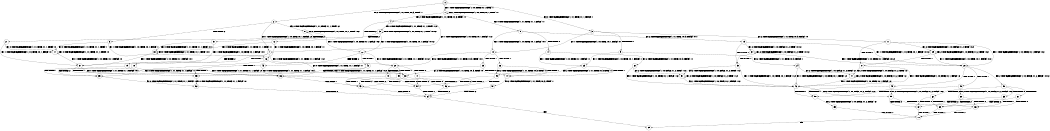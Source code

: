 digraph BCG {
size = "7, 10.5";
center = TRUE;
node [shape = circle];
0 [peripheries = 2];
0 -> 1 [label = "EX !1 !ATOMIC_EXCH_BRANCH (1, +0, TRUE, +0, 1, TRUE) !::"];
0 -> 2 [label = "EX !2 !ATOMIC_EXCH_BRANCH (1, +1, TRUE, +0, 3, TRUE) !::"];
0 -> 3 [label = "EX !0 !ATOMIC_EXCH_BRANCH (1, +1, TRUE, +1, 1, FALSE) !::"];
1 -> 4 [label = "EX !2 !ATOMIC_EXCH_BRANCH (1, +1, TRUE, +0, 3, TRUE) !:1:"];
1 -> 5 [label = "EX !0 !ATOMIC_EXCH_BRANCH (1, +1, TRUE, +1, 1, FALSE) !:1:"];
1 -> 1 [label = "EX !1 !ATOMIC_EXCH_BRANCH (1, +0, TRUE, +0, 1, TRUE) !:1:"];
2 -> 6 [label = "TERMINATE !2"];
2 -> 7 [label = "EX !1 !ATOMIC_EXCH_BRANCH (1, +0, TRUE, +0, 1, FALSE) !:2:"];
2 -> 8 [label = "EX !0 !ATOMIC_EXCH_BRANCH (1, +1, TRUE, +1, 1, TRUE) !:2:"];
3 -> 9 [label = "TERMINATE !0"];
3 -> 10 [label = "EX !1 !ATOMIC_EXCH_BRANCH (1, +0, TRUE, +0, 1, FALSE) !:0:"];
3 -> 11 [label = "EX !2 !ATOMIC_EXCH_BRANCH (1, +1, TRUE, +0, 3, FALSE) !:0:"];
4 -> 12 [label = "TERMINATE !2"];
4 -> 13 [label = "EX !0 !ATOMIC_EXCH_BRANCH (1, +1, TRUE, +1, 1, TRUE) !:1:2:"];
4 -> 7 [label = "EX !1 !ATOMIC_EXCH_BRANCH (1, +0, TRUE, +0, 1, FALSE) !:1:2:"];
5 -> 14 [label = "TERMINATE !0"];
5 -> 15 [label = "EX !2 !ATOMIC_EXCH_BRANCH (1, +1, TRUE, +0, 3, FALSE) !:0:1:"];
5 -> 10 [label = "EX !1 !ATOMIC_EXCH_BRANCH (1, +0, TRUE, +0, 1, FALSE) !:0:1:"];
6 -> 16 [label = "EX !1 !ATOMIC_EXCH_BRANCH (1, +0, TRUE, +0, 1, FALSE) !::"];
6 -> 17 [label = "EX !0 !ATOMIC_EXCH_BRANCH (1, +1, TRUE, +1, 1, TRUE) !::"];
7 -> 18 [label = "TERMINATE !1"];
7 -> 19 [label = "TERMINATE !2"];
7 -> 20 [label = "EX !0 !ATOMIC_EXCH_BRANCH (1, +1, TRUE, +1, 1, FALSE) !:1:2:"];
8 -> 21 [label = "TERMINATE !2"];
8 -> 22 [label = "EX !1 !ATOMIC_EXCH_BRANCH (1, +0, TRUE, +0, 1, FALSE) !:0:2:"];
8 -> 8 [label = "EX !0 !ATOMIC_EXCH_BRANCH (1, +1, TRUE, +1, 1, TRUE) !:0:2:"];
9 -> 23 [label = "EX !1 !ATOMIC_EXCH_BRANCH (1, +0, TRUE, +0, 1, FALSE) !::"];
9 -> 24 [label = "EX !2 !ATOMIC_EXCH_BRANCH (1, +1, TRUE, +0, 3, FALSE) !::"];
10 -> 25 [label = "TERMINATE !1"];
10 -> 26 [label = "TERMINATE !0"];
10 -> 20 [label = "EX !2 !ATOMIC_EXCH_BRANCH (1, +1, TRUE, +0, 3, TRUE) !:0:1:"];
11 -> 27 [label = "TERMINATE !0"];
11 -> 28 [label = "EX !1 !ATOMIC_EXCH_BRANCH (1, +0, TRUE, +0, 1, FALSE) !:0:2:"];
11 -> 29 [label = "EX !2 !ATOMIC_EXCH_BRANCH (1, +0, FALSE, +1, 2, TRUE) !:0:2:"];
12 -> 16 [label = "EX !1 !ATOMIC_EXCH_BRANCH (1, +0, TRUE, +0, 1, FALSE) !:1:"];
12 -> 30 [label = "EX !0 !ATOMIC_EXCH_BRANCH (1, +1, TRUE, +1, 1, TRUE) !:1:"];
13 -> 31 [label = "TERMINATE !2"];
13 -> 22 [label = "EX !1 !ATOMIC_EXCH_BRANCH (1, +0, TRUE, +0, 1, FALSE) !:0:1:2:"];
13 -> 13 [label = "EX !0 !ATOMIC_EXCH_BRANCH (1, +1, TRUE, +1, 1, TRUE) !:0:1:2:"];
14 -> 23 [label = "EX !1 !ATOMIC_EXCH_BRANCH (1, +0, TRUE, +0, 1, FALSE) !:1:"];
14 -> 32 [label = "EX !2 !ATOMIC_EXCH_BRANCH (1, +1, TRUE, +0, 3, FALSE) !:1:"];
15 -> 33 [label = "TERMINATE !0"];
15 -> 34 [label = "EX !2 !ATOMIC_EXCH_BRANCH (1, +0, FALSE, +1, 2, TRUE) !:0:1:2:"];
15 -> 28 [label = "EX !1 !ATOMIC_EXCH_BRANCH (1, +0, TRUE, +0, 1, FALSE) !:0:1:2:"];
16 -> 35 [label = "TERMINATE !1"];
16 -> 36 [label = "EX !0 !ATOMIC_EXCH_BRANCH (1, +1, TRUE, +1, 1, FALSE) !:1:"];
17 -> 37 [label = "EX !1 !ATOMIC_EXCH_BRANCH (1, +0, TRUE, +0, 1, FALSE) !:0:"];
17 -> 17 [label = "EX !0 !ATOMIC_EXCH_BRANCH (1, +1, TRUE, +1, 1, TRUE) !:0:"];
18 -> 35 [label = "TERMINATE !2"];
18 -> 38 [label = "EX !0 !ATOMIC_EXCH_BRANCH (1, +1, TRUE, +1, 1, FALSE) !:2:"];
19 -> 35 [label = "TERMINATE !1"];
19 -> 36 [label = "EX !0 !ATOMIC_EXCH_BRANCH (1, +1, TRUE, +1, 1, FALSE) !:1:"];
20 -> 39 [label = "TERMINATE !1"];
20 -> 40 [label = "TERMINATE !2"];
20 -> 41 [label = "TERMINATE !0"];
21 -> 17 [label = "EX !0 !ATOMIC_EXCH_BRANCH (1, +1, TRUE, +1, 1, TRUE) !:0:"];
21 -> 37 [label = "EX !1 !ATOMIC_EXCH_BRANCH (1, +0, TRUE, +0, 1, FALSE) !:0:"];
22 -> 42 [label = "TERMINATE !1"];
22 -> 43 [label = "TERMINATE !2"];
22 -> 20 [label = "EX !0 !ATOMIC_EXCH_BRANCH (1, +1, TRUE, +1, 1, FALSE) !:0:1:2:"];
23 -> 44 [label = "TERMINATE !1"];
23 -> 45 [label = "EX !2 !ATOMIC_EXCH_BRANCH (1, +1, TRUE, +0, 3, TRUE) !:1:"];
24 -> 46 [label = "EX !1 !ATOMIC_EXCH_BRANCH (1, +0, TRUE, +0, 1, FALSE) !:2:"];
24 -> 47 [label = "EX !2 !ATOMIC_EXCH_BRANCH (1, +0, FALSE, +1, 2, TRUE) !:2:"];
25 -> 44 [label = "TERMINATE !0"];
25 -> 38 [label = "EX !2 !ATOMIC_EXCH_BRANCH (1, +1, TRUE, +0, 3, TRUE) !:0:"];
26 -> 44 [label = "TERMINATE !1"];
26 -> 45 [label = "EX !2 !ATOMIC_EXCH_BRANCH (1, +1, TRUE, +0, 3, TRUE) !:1:"];
27 -> 47 [label = "EX !2 !ATOMIC_EXCH_BRANCH (1, +0, FALSE, +1, 2, TRUE) !:2:"];
27 -> 46 [label = "EX !1 !ATOMIC_EXCH_BRANCH (1, +0, TRUE, +0, 1, FALSE) !:2:"];
28 -> 48 [label = "TERMINATE !1"];
28 -> 49 [label = "TERMINATE !0"];
28 -> 50 [label = "EX !2 !ATOMIC_EXCH_BRANCH (1, +0, FALSE, +1, 2, FALSE) !:0:1:2:"];
29 -> 27 [label = "TERMINATE !0"];
29 -> 28 [label = "EX !1 !ATOMIC_EXCH_BRANCH (1, +0, TRUE, +0, 1, FALSE) !:0:2:"];
29 -> 29 [label = "EX !2 !ATOMIC_EXCH_BRANCH (1, +0, FALSE, +1, 2, TRUE) !:0:2:"];
30 -> 37 [label = "EX !1 !ATOMIC_EXCH_BRANCH (1, +0, TRUE, +0, 1, FALSE) !:0:1:"];
30 -> 30 [label = "EX !0 !ATOMIC_EXCH_BRANCH (1, +1, TRUE, +1, 1, TRUE) !:0:1:"];
31 -> 37 [label = "EX !1 !ATOMIC_EXCH_BRANCH (1, +0, TRUE, +0, 1, FALSE) !:0:1:"];
31 -> 30 [label = "EX !0 !ATOMIC_EXCH_BRANCH (1, +1, TRUE, +1, 1, TRUE) !:0:1:"];
32 -> 51 [label = "EX !2 !ATOMIC_EXCH_BRANCH (1, +0, FALSE, +1, 2, TRUE) !:1:2:"];
32 -> 46 [label = "EX !1 !ATOMIC_EXCH_BRANCH (1, +0, TRUE, +0, 1, FALSE) !:1:2:"];
33 -> 51 [label = "EX !2 !ATOMIC_EXCH_BRANCH (1, +0, FALSE, +1, 2, TRUE) !:1:2:"];
33 -> 46 [label = "EX !1 !ATOMIC_EXCH_BRANCH (1, +0, TRUE, +0, 1, FALSE) !:1:2:"];
34 -> 33 [label = "TERMINATE !0"];
34 -> 34 [label = "EX !2 !ATOMIC_EXCH_BRANCH (1, +0, FALSE, +1, 2, TRUE) !:0:1:2:"];
34 -> 28 [label = "EX !1 !ATOMIC_EXCH_BRANCH (1, +0, TRUE, +0, 1, FALSE) !:0:1:2:"];
35 -> 52 [label = "EX !0 !ATOMIC_EXCH_BRANCH (1, +1, TRUE, +1, 1, FALSE) !::"];
36 -> 53 [label = "TERMINATE !1"];
36 -> 54 [label = "TERMINATE !0"];
37 -> 55 [label = "TERMINATE !1"];
37 -> 36 [label = "EX !0 !ATOMIC_EXCH_BRANCH (1, +1, TRUE, +1, 1, FALSE) !:0:1:"];
38 -> 53 [label = "TERMINATE !2"];
38 -> 56 [label = "TERMINATE !0"];
39 -> 53 [label = "TERMINATE !2"];
39 -> 56 [label = "TERMINATE !0"];
40 -> 53 [label = "TERMINATE !1"];
40 -> 54 [label = "TERMINATE !0"];
41 -> 56 [label = "TERMINATE !1"];
41 -> 54 [label = "TERMINATE !2"];
42 -> 38 [label = "EX !0 !ATOMIC_EXCH_BRANCH (1, +1, TRUE, +1, 1, FALSE) !:0:2:"];
42 -> 55 [label = "TERMINATE !2"];
43 -> 36 [label = "EX !0 !ATOMIC_EXCH_BRANCH (1, +1, TRUE, +1, 1, FALSE) !:0:1:"];
43 -> 55 [label = "TERMINATE !1"];
44 -> 57 [label = "EX !2 !ATOMIC_EXCH_BRANCH (1, +1, TRUE, +0, 3, TRUE) !::"];
45 -> 56 [label = "TERMINATE !1"];
45 -> 54 [label = "TERMINATE !2"];
46 -> 58 [label = "TERMINATE !1"];
46 -> 59 [label = "EX !2 !ATOMIC_EXCH_BRANCH (1, +0, FALSE, +1, 2, FALSE) !:1:2:"];
47 -> 46 [label = "EX !1 !ATOMIC_EXCH_BRANCH (1, +0, TRUE, +0, 1, FALSE) !:2:"];
47 -> 47 [label = "EX !2 !ATOMIC_EXCH_BRANCH (1, +0, FALSE, +1, 2, TRUE) !:2:"];
48 -> 60 [label = "EX !2 !ATOMIC_EXCH_BRANCH (1, +0, FALSE, +1, 2, FALSE) !:0:2:"];
48 -> 58 [label = "TERMINATE !0"];
49 -> 59 [label = "EX !2 !ATOMIC_EXCH_BRANCH (1, +0, FALSE, +1, 2, FALSE) !:1:2:"];
49 -> 58 [label = "TERMINATE !1"];
50 -> 61 [label = "TERMINATE !1"];
50 -> 62 [label = "TERMINATE !2"];
50 -> 63 [label = "TERMINATE !0"];
51 -> 51 [label = "EX !2 !ATOMIC_EXCH_BRANCH (1, +0, FALSE, +1, 2, TRUE) !:1:2:"];
51 -> 46 [label = "EX !1 !ATOMIC_EXCH_BRANCH (1, +0, TRUE, +0, 1, FALSE) !:1:2:"];
52 -> 64 [label = "TERMINATE !0"];
53 -> 64 [label = "TERMINATE !0"];
54 -> 64 [label = "TERMINATE !1"];
55 -> 52 [label = "EX !0 !ATOMIC_EXCH_BRANCH (1, +1, TRUE, +1, 1, FALSE) !:0:"];
56 -> 64 [label = "TERMINATE !2"];
57 -> 64 [label = "TERMINATE !2"];
58 -> 65 [label = "EX !2 !ATOMIC_EXCH_BRANCH (1, +0, FALSE, +1, 2, FALSE) !:2:"];
59 -> 66 [label = "TERMINATE !1"];
59 -> 67 [label = "TERMINATE !2"];
60 -> 68 [label = "TERMINATE !2"];
60 -> 66 [label = "TERMINATE !0"];
61 -> 68 [label = "TERMINATE !2"];
61 -> 66 [label = "TERMINATE !0"];
62 -> 68 [label = "TERMINATE !1"];
62 -> 67 [label = "TERMINATE !0"];
63 -> 66 [label = "TERMINATE !1"];
63 -> 67 [label = "TERMINATE !2"];
64 -> 69 [label = "exit"];
65 -> 70 [label = "TERMINATE !2"];
66 -> 70 [label = "TERMINATE !2"];
67 -> 70 [label = "TERMINATE !1"];
68 -> 70 [label = "TERMINATE !0"];
70 -> 69 [label = "exit"];
}

